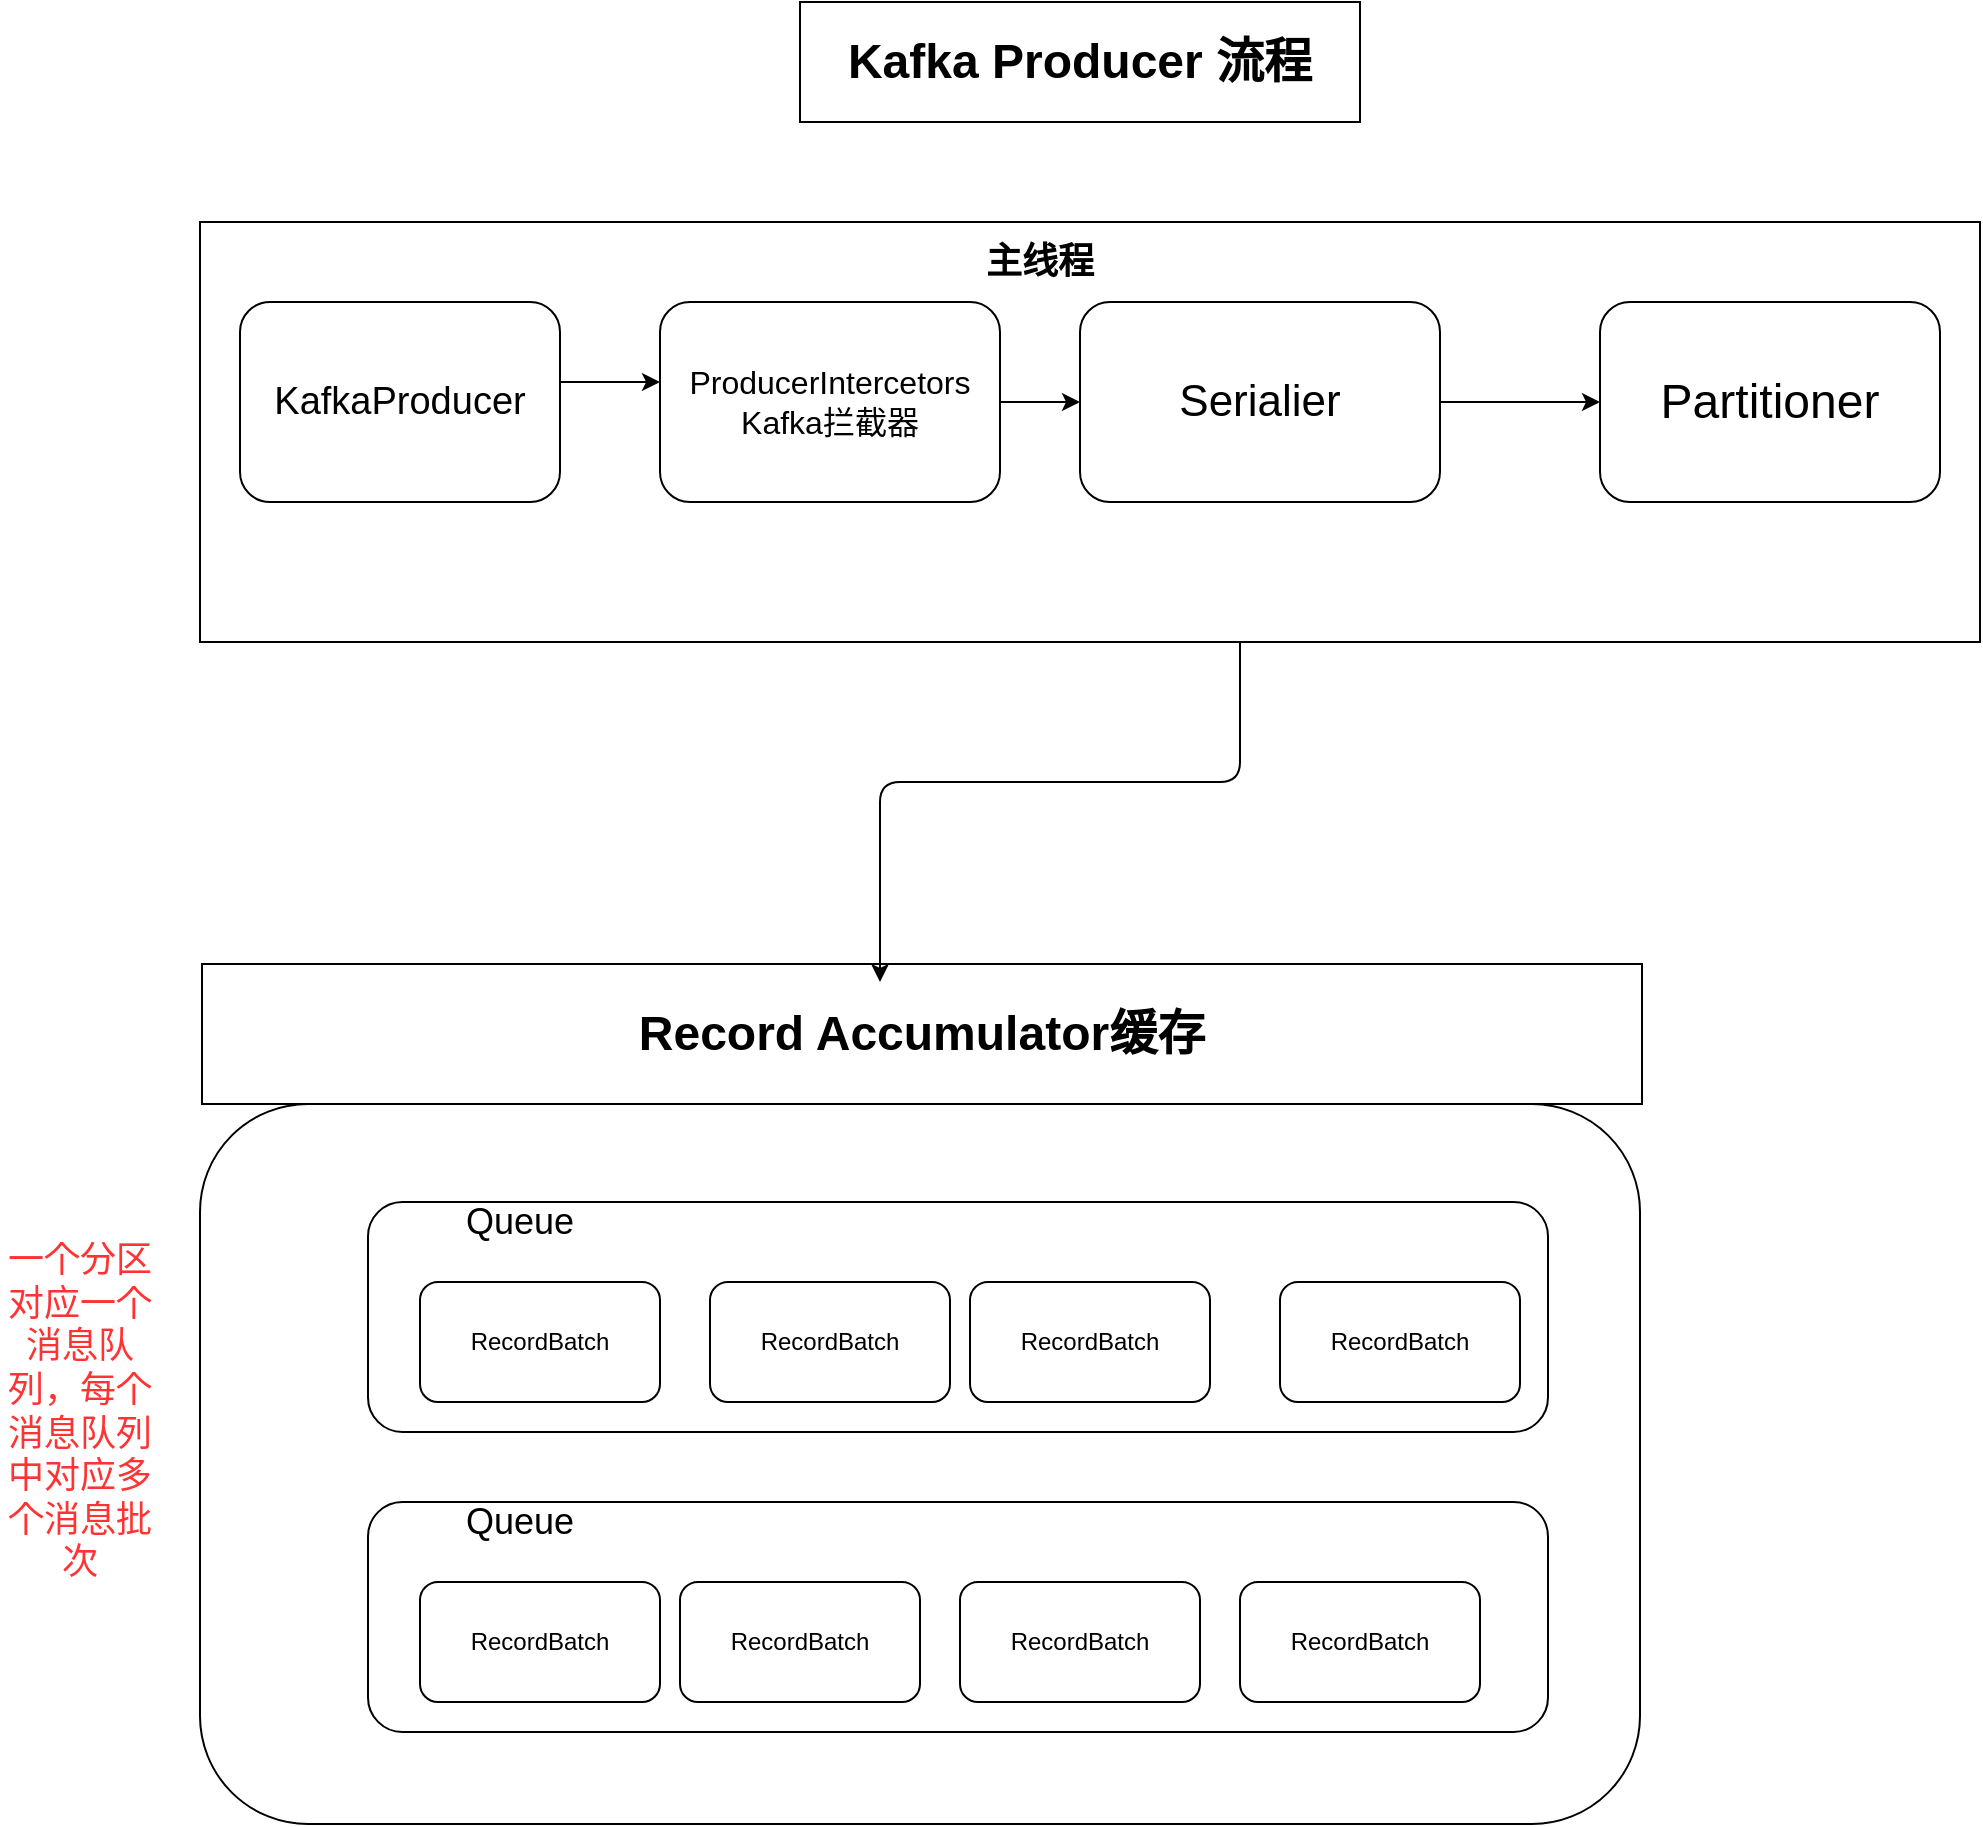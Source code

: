<mxfile compressed="true" version="13.7.5" type="github"><diagram id="1dbge0xOqOQWrwI3M5ee" name="Page-1"><mxGraphModel dx="2629" dy="2146" grid="1" gridSize="10" guides="1" tooltips="1" connect="1" arrows="1" fold="1" page="1" pageScale="1" pageWidth="827" pageHeight="1169" math="0" shadow="0"><root><mxCell id="0"/><mxCell id="1" parent="0"/><mxCell id="4S7CPAs5BVXwWPFxdD2a-20" value="&lt;h1&gt;Record Accumulator缓存&lt;/h1&gt;" style="rounded=0;whiteSpace=wrap;html=1;" vertex="1" parent="1"><mxGeometry x="-259" y="421" width="720" height="70" as="geometry"/></mxCell><mxCell id="4S7CPAs5BVXwWPFxdD2a-5" value="" style="rounded=0;whiteSpace=wrap;html=1;" vertex="1" parent="1"><mxGeometry x="-260" y="50" width="890" height="210" as="geometry"/></mxCell><mxCell id="4S7CPAs5BVXwWPFxdD2a-1" value="&lt;font style=&quot;font-size: 19px&quot;&gt;KafkaProducer&lt;/font&gt;" style="rounded=1;whiteSpace=wrap;html=1;" vertex="1" parent="1"><mxGeometry x="-240" y="90" width="160" height="100" as="geometry"/></mxCell><mxCell id="4S7CPAs5BVXwWPFxdD2a-10" value="" style="edgeStyle=orthogonalEdgeStyle;rounded=0;orthogonalLoop=1;jettySize=auto;html=1;" edge="1" parent="1" source="4S7CPAs5BVXwWPFxdD2a-2" target="4S7CPAs5BVXwWPFxdD2a-3"><mxGeometry relative="1" as="geometry"/></mxCell><mxCell id="4S7CPAs5BVXwWPFxdD2a-2" value="&lt;font style=&quot;font-size: 16px&quot;&gt;ProducerIntercetors&lt;br&gt;Kafka拦截器&lt;br&gt;&lt;/font&gt;" style="rounded=1;whiteSpace=wrap;html=1;" vertex="1" parent="1"><mxGeometry x="-30" y="90" width="170" height="100" as="geometry"/></mxCell><mxCell id="4S7CPAs5BVXwWPFxdD2a-4" value="&lt;h1&gt;&lt;span style=&quot;font-weight: normal&quot;&gt;Partitioner&lt;/span&gt;&lt;/h1&gt;" style="rounded=1;whiteSpace=wrap;html=1;" vertex="1" parent="1"><mxGeometry x="440" y="90" width="170" height="100" as="geometry"/></mxCell><mxCell id="4S7CPAs5BVXwWPFxdD2a-12" value="" style="edgeStyle=orthogonalEdgeStyle;rounded=0;orthogonalLoop=1;jettySize=auto;html=1;" edge="1" parent="1" source="4S7CPAs5BVXwWPFxdD2a-3" target="4S7CPAs5BVXwWPFxdD2a-4"><mxGeometry relative="1" as="geometry"/></mxCell><mxCell id="4S7CPAs5BVXwWPFxdD2a-3" value="&lt;font style=&quot;font-size: 22px&quot;&gt;Serialier&lt;/font&gt;" style="rounded=1;whiteSpace=wrap;html=1;" vertex="1" parent="1"><mxGeometry x="180" y="90" width="180" height="100" as="geometry"/></mxCell><mxCell id="4S7CPAs5BVXwWPFxdD2a-9" value="" style="endArrow=classic;html=1;" edge="1" parent="1"><mxGeometry width="50" height="50" relative="1" as="geometry"><mxPoint x="-80" y="130" as="sourcePoint"/><mxPoint x="-30" y="130" as="targetPoint"/><Array as="points"><mxPoint x="-80" y="130"/><mxPoint x="-60" y="130"/></Array></mxGeometry></mxCell><mxCell id="4S7CPAs5BVXwWPFxdD2a-17" value="&lt;h1&gt;Kafka Producer 流程&lt;/h1&gt;" style="rounded=0;whiteSpace=wrap;html=1;" vertex="1" parent="1"><mxGeometry x="40" y="-60" width="280" height="60" as="geometry"/></mxCell><mxCell id="4S7CPAs5BVXwWPFxdD2a-19" value="" style="endArrow=classic;html=1;" edge="1" parent="1" source="4S7CPAs5BVXwWPFxdD2a-5"><mxGeometry width="50" height="50" relative="1" as="geometry"><mxPoint x="390" y="430" as="sourcePoint"/><mxPoint x="80" y="430" as="targetPoint"/><Array as="points"><mxPoint x="260" y="260"/><mxPoint x="260" y="330"/><mxPoint x="80" y="330"/></Array></mxGeometry></mxCell><mxCell id="4S7CPAs5BVXwWPFxdD2a-22" value="" style="rounded=1;whiteSpace=wrap;html=1;" vertex="1" parent="1"><mxGeometry x="-260" y="491" width="720" height="360" as="geometry"/></mxCell><mxCell id="4S7CPAs5BVXwWPFxdD2a-23" value="" style="rounded=1;whiteSpace=wrap;html=1;" vertex="1" parent="1"><mxGeometry x="-176" y="540" width="590" height="115" as="geometry"/></mxCell><mxCell id="4S7CPAs5BVXwWPFxdD2a-24" value="RecordBatch" style="rounded=1;whiteSpace=wrap;html=1;" vertex="1" parent="1"><mxGeometry x="-150" y="580" width="120" height="60" as="geometry"/></mxCell><mxCell id="4S7CPAs5BVXwWPFxdD2a-26" value="&lt;font style=&quot;font-size: 18px&quot;&gt;Queue&lt;/font&gt;" style="text;html=1;strokeColor=none;fillColor=none;align=center;verticalAlign=middle;whiteSpace=wrap;rounded=0;" vertex="1" parent="1"><mxGeometry x="-140" y="540" width="80" height="20" as="geometry"/></mxCell><mxCell id="4S7CPAs5BVXwWPFxdD2a-31" value="" style="rounded=1;whiteSpace=wrap;html=1;" vertex="1" parent="1"><mxGeometry x="-176" y="690" width="590" height="115" as="geometry"/></mxCell><mxCell id="4S7CPAs5BVXwWPFxdD2a-34" value="&lt;font style=&quot;font-size: 18px&quot;&gt;Queue&lt;/font&gt;" style="text;html=1;strokeColor=none;fillColor=none;align=center;verticalAlign=middle;whiteSpace=wrap;rounded=0;" vertex="1" parent="1"><mxGeometry x="-140" y="690" width="80" height="20" as="geometry"/></mxCell><mxCell id="4S7CPAs5BVXwWPFxdD2a-38" value="&lt;font style=&quot;font-size: 18px&quot; color=&quot;#ff3333&quot;&gt;一个分区对应一个消息队列，每个消息队列中对应多个消息批次&lt;/font&gt;" style="text;html=1;strokeColor=none;fillColor=none;align=center;verticalAlign=middle;whiteSpace=wrap;rounded=0;" vertex="1" parent="1"><mxGeometry x="-360" y="500" width="80" height="290" as="geometry"/></mxCell><mxCell id="4S7CPAs5BVXwWPFxdD2a-39" value="RecordBatch" style="rounded=1;whiteSpace=wrap;html=1;" vertex="1" parent="1"><mxGeometry x="-5" y="580" width="120" height="60" as="geometry"/></mxCell><mxCell id="4S7CPAs5BVXwWPFxdD2a-40" value="RecordBatch" style="rounded=1;whiteSpace=wrap;html=1;" vertex="1" parent="1"><mxGeometry x="120" y="730" width="120" height="60" as="geometry"/></mxCell><mxCell id="4S7CPAs5BVXwWPFxdD2a-41" value="RecordBatch" style="rounded=1;whiteSpace=wrap;html=1;" vertex="1" parent="1"><mxGeometry x="280" y="580" width="120" height="60" as="geometry"/></mxCell><mxCell id="4S7CPAs5BVXwWPFxdD2a-42" value="RecordBatch" style="rounded=1;whiteSpace=wrap;html=1;" vertex="1" parent="1"><mxGeometry x="125" y="580" width="120" height="60" as="geometry"/></mxCell><mxCell id="4S7CPAs5BVXwWPFxdD2a-43" value="RecordBatch" style="rounded=1;whiteSpace=wrap;html=1;" vertex="1" parent="1"><mxGeometry x="-20" y="730" width="120" height="60" as="geometry"/></mxCell><mxCell id="4S7CPAs5BVXwWPFxdD2a-44" value="RecordBatch" style="rounded=1;whiteSpace=wrap;html=1;" vertex="1" parent="1"><mxGeometry x="260" y="730" width="120" height="60" as="geometry"/></mxCell><mxCell id="4S7CPAs5BVXwWPFxdD2a-45" value="RecordBatch" style="rounded=1;whiteSpace=wrap;html=1;" vertex="1" parent="1"><mxGeometry x="-150" y="730" width="120" height="60" as="geometry"/></mxCell><mxCell id="4S7CPAs5BVXwWPFxdD2a-46" value="&lt;h2&gt;主线程&lt;/h2&gt;" style="text;html=1;strokeColor=none;fillColor=none;align=center;verticalAlign=middle;whiteSpace=wrap;rounded=0;" vertex="1" parent="1"><mxGeometry x="60" y="40" width="200" height="60" as="geometry"/></mxCell></root></mxGraphModel></diagram></mxfile>